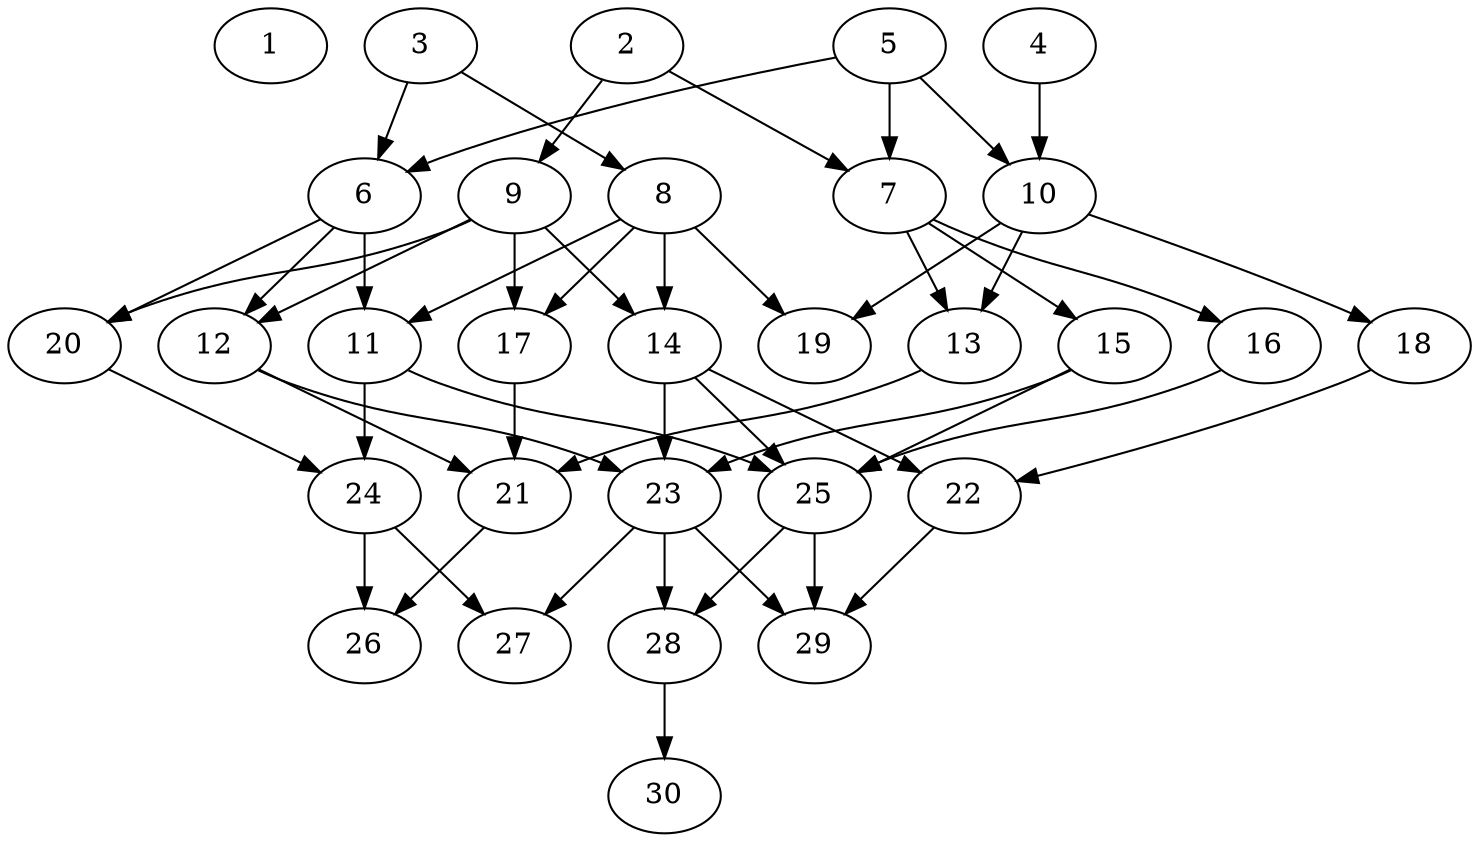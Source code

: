 // DAG (tier=2-normal, mode=compute, n=30, ccr=0.385, fat=0.632, density=0.419, regular=0.535, jump=0.111, mindata=524288, maxdata=8388608)
// DAG automatically generated by daggen at Sun Aug 24 16:33:33 2025
// /home/ermia/Project/Environments/daggen/bin/daggen --dot --ccr 0.385 --fat 0.632 --regular 0.535 --density 0.419 --jump 0.111 --mindata 524288 --maxdata 8388608 -n 30 
digraph G {
  1 [size="378962236718916", alpha="0.01", expect_size="189481118359458"]
  2 [size="3355382134154985472", alpha="0.10", expect_size="1677691067077492736"]
  2 -> 7 [size ="17930179837952"]
  2 -> 9 [size ="17930179837952"]
  3 [size="467159702014821568", alpha="0.06", expect_size="233579851007410784"]
  3 -> 6 [size ="362975772803072"]
  3 -> 8 [size ="362975772803072"]
  4 [size="6537074222824800", alpha="0.10", expect_size="3268537111412400"]
  4 -> 10 [size ="180603374796800"]
  5 [size="69080885717349957632", alpha="0.04", expect_size="34540442858674978816"]
  5 -> 6 [size ="134687901089792"]
  5 -> 7 [size ="134687901089792"]
  5 -> 10 [size ="134687901089792"]
  6 [size="61311041551243992", alpha="0.00", expect_size="30655520775621996"]
  6 -> 11 [size ="27786425139200"]
  6 -> 12 [size ="27786425139200"]
  6 -> 20 [size ="27786425139200"]
  7 [size="347089812335391408128", alpha="0.13", expect_size="173544906167695704064"]
  7 -> 13 [size ="395109887639552"]
  7 -> 15 [size ="395109887639552"]
  7 -> 16 [size ="395109887639552"]
  8 [size="7026938449172632", alpha="0.15", expect_size="3513469224586316"]
  8 -> 11 [size ="279862216491008"]
  8 -> 14 [size ="279862216491008"]
  8 -> 17 [size ="279862216491008"]
  8 -> 19 [size ="279862216491008"]
  9 [size="1245323019385297", alpha="0.07", expect_size="622661509692648"]
  9 -> 12 [size ="42354157289472"]
  9 -> 14 [size ="42354157289472"]
  9 -> 17 [size ="42354157289472"]
  9 -> 20 [size ="42354157289472"]
  10 [size="15011022292434026496", alpha="0.01", expect_size="7505511146217013248"]
  10 -> 13 [size ="48681449422848"]
  10 -> 18 [size ="48681449422848"]
  10 -> 19 [size ="48681449422848"]
  11 [size="7369956189324827", alpha="0.04", expect_size="3684978094662413"]
  11 -> 24 [size ="274174010458112"]
  11 -> 25 [size ="274174010458112"]
  12 [size="1021598304554427392", alpha="0.06", expect_size="510799152277213696"]
  12 -> 21 [size ="407292285550592"]
  12 -> 23 [size ="407292285550592"]
  13 [size="10130723532826386", alpha="0.04", expect_size="5065361766413193"]
  13 -> 21 [size ="6946606284800"]
  14 [size="27397648333108412416", alpha="0.03", expect_size="13698824166554206208"]
  14 -> 22 [size ="72705206386688"]
  14 -> 23 [size ="72705206386688"]
  14 -> 25 [size ="72705206386688"]
  15 [size="60018171340104408", alpha="0.18", expect_size="30009085670052204"]
  15 -> 23 [size ="39719857553408"]
  15 -> 25 [size ="39719857553408"]
  16 [size="14282436318369630", alpha="0.01", expect_size="7141218159184815"]
  16 -> 25 [size ="373647692791808"]
  17 [size="714329947515097472", alpha="0.03", expect_size="357164973757548736"]
  17 -> 21 [size ="483506480218112"]
  18 [size="300318694906353792", alpha="0.09", expect_size="150159347453176896"]
  18 -> 22 [size ="327889748754432"]
  19 [size="117342706511887990784", alpha="0.08", expect_size="58671353255943995392"]
  20 [size="127162073840948080", alpha="0.09", expect_size="63581036920474040"]
  20 -> 24 [size ="104825933004800"]
  21 [size="388699143773189376", alpha="0.04", expect_size="194349571886594688"]
  21 -> 26 [size ="432211987791872"]
  22 [size="31518078830347344", alpha="0.04", expect_size="15759039415173672"]
  22 -> 29 [size ="532317206478848"]
  23 [size="78213968220907856", alpha="0.04", expect_size="39106984110453928"]
  23 -> 27 [size ="113046903062528"]
  23 -> 28 [size ="113046903062528"]
  23 -> 29 [size ="113046903062528"]
  24 [size="202111532589786333184", alpha="0.12", expect_size="101055766294893166592"]
  24 -> 26 [size ="275518469439488"]
  24 -> 27 [size ="275518469439488"]
  25 [size="1059683041991683", alpha="0.18", expect_size="529841520995841"]
  25 -> 28 [size ="24788009484288"]
  25 -> 29 [size ="24788009484288"]
  26 [size="361703859751367999488", alpha="0.08", expect_size="180851929875683999744"]
  27 [size="485887838752629888", alpha="0.18", expect_size="242943919376314944"]
  28 [size="114861172780734832", alpha="0.04", expect_size="57430586390367416"]
  28 -> 30 [size ="75850204577792"]
  29 [size="213644709035589500928", alpha="0.13", expect_size="106822354517794750464"]
  30 [size="1118259472280236928", alpha="0.07", expect_size="559129736140118464"]
}